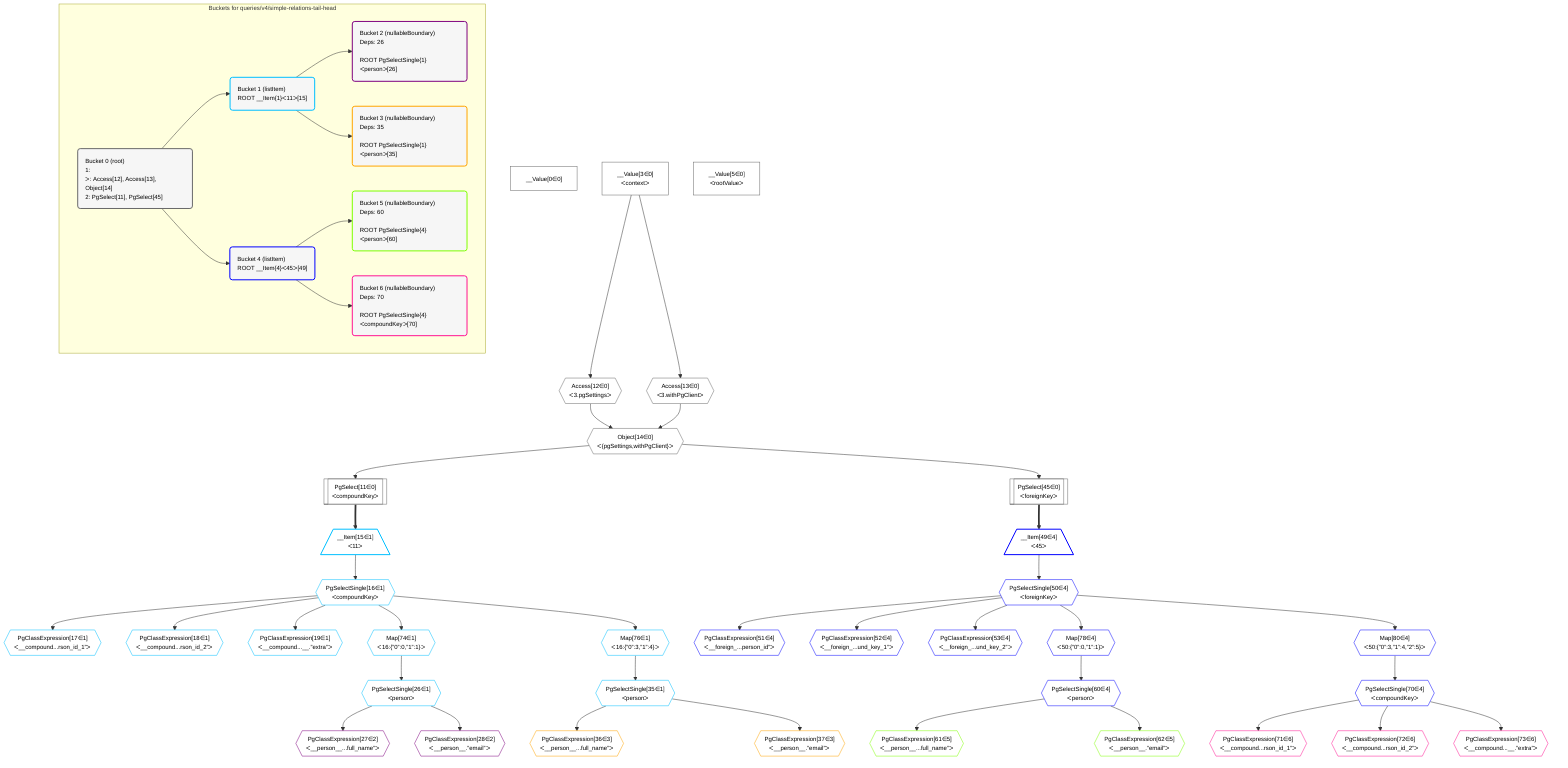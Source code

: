 %%{init: {'themeVariables': { 'fontSize': '12px'}}}%%
graph TD
    classDef path fill:#eee,stroke:#000,color:#000
    classDef plan fill:#fff,stroke-width:1px,color:#000
    classDef itemplan fill:#fff,stroke-width:2px,color:#000
    classDef unbatchedplan fill:#dff,stroke-width:1px,color:#000
    classDef sideeffectplan fill:#fcc,stroke-width:2px,color:#000
    classDef bucket fill:#f6f6f6,color:#000,stroke-width:2px,text-align:left


    %% define steps
    __Value0["__Value[0∈0]"]:::plan
    __Value3["__Value[3∈0]<br />ᐸcontextᐳ"]:::plan
    __Value5["__Value[5∈0]<br />ᐸrootValueᐳ"]:::plan
    Access12{{"Access[12∈0]<br />ᐸ3.pgSettingsᐳ"}}:::plan
    Access13{{"Access[13∈0]<br />ᐸ3.withPgClientᐳ"}}:::plan
    Object14{{"Object[14∈0]<br />ᐸ{pgSettings,withPgClient}ᐳ"}}:::plan
    PgSelect11[["PgSelect[11∈0]<br />ᐸcompoundKeyᐳ"]]:::plan
    __Item15[/"__Item[15∈1]<br />ᐸ11ᐳ"\]:::itemplan
    PgSelectSingle16{{"PgSelectSingle[16∈1]<br />ᐸcompoundKeyᐳ"}}:::plan
    PgClassExpression17{{"PgClassExpression[17∈1]<br />ᐸ__compound...rson_id_1”ᐳ"}}:::plan
    PgClassExpression18{{"PgClassExpression[18∈1]<br />ᐸ__compound...rson_id_2”ᐳ"}}:::plan
    PgClassExpression19{{"PgClassExpression[19∈1]<br />ᐸ__compound...__.”extra”ᐳ"}}:::plan
    Map74{{"Map[74∈1]<br />ᐸ16:{”0”:0,”1”:1}ᐳ"}}:::plan
    PgSelectSingle26{{"PgSelectSingle[26∈1]<br />ᐸpersonᐳ"}}:::plan
    PgClassExpression27{{"PgClassExpression[27∈2]<br />ᐸ__person__...full_name”ᐳ"}}:::plan
    PgClassExpression28{{"PgClassExpression[28∈2]<br />ᐸ__person__.”email”ᐳ"}}:::plan
    Map76{{"Map[76∈1]<br />ᐸ16:{”0”:3,”1”:4}ᐳ"}}:::plan
    PgSelectSingle35{{"PgSelectSingle[35∈1]<br />ᐸpersonᐳ"}}:::plan
    PgClassExpression36{{"PgClassExpression[36∈3]<br />ᐸ__person__...full_name”ᐳ"}}:::plan
    PgClassExpression37{{"PgClassExpression[37∈3]<br />ᐸ__person__.”email”ᐳ"}}:::plan
    PgSelect45[["PgSelect[45∈0]<br />ᐸforeignKeyᐳ"]]:::plan
    __Item49[/"__Item[49∈4]<br />ᐸ45ᐳ"\]:::itemplan
    PgSelectSingle50{{"PgSelectSingle[50∈4]<br />ᐸforeignKeyᐳ"}}:::plan
    PgClassExpression51{{"PgClassExpression[51∈4]<br />ᐸ__foreign_...person_id”ᐳ"}}:::plan
    PgClassExpression52{{"PgClassExpression[52∈4]<br />ᐸ__foreign_...und_key_1”ᐳ"}}:::plan
    PgClassExpression53{{"PgClassExpression[53∈4]<br />ᐸ__foreign_...und_key_2”ᐳ"}}:::plan
    Map78{{"Map[78∈4]<br />ᐸ50:{”0”:0,”1”:1}ᐳ"}}:::plan
    PgSelectSingle60{{"PgSelectSingle[60∈4]<br />ᐸpersonᐳ"}}:::plan
    PgClassExpression61{{"PgClassExpression[61∈5]<br />ᐸ__person__...full_name”ᐳ"}}:::plan
    PgClassExpression62{{"PgClassExpression[62∈5]<br />ᐸ__person__.”email”ᐳ"}}:::plan
    Map80{{"Map[80∈4]<br />ᐸ50:{”0”:3,”1”:4,”2”:5}ᐳ"}}:::plan
    PgSelectSingle70{{"PgSelectSingle[70∈4]<br />ᐸcompoundKeyᐳ"}}:::plan
    PgClassExpression71{{"PgClassExpression[71∈6]<br />ᐸ__compound...rson_id_1”ᐳ"}}:::plan
    PgClassExpression72{{"PgClassExpression[72∈6]<br />ᐸ__compound...rson_id_2”ᐳ"}}:::plan
    PgClassExpression73{{"PgClassExpression[73∈6]<br />ᐸ__compound...__.”extra”ᐳ"}}:::plan

    %% plan dependencies
    __Value3 --> Access12
    __Value3 --> Access13
    Access12 & Access13 --> Object14
    Object14 --> PgSelect11
    PgSelect11 ==> __Item15
    __Item15 --> PgSelectSingle16
    PgSelectSingle16 --> PgClassExpression17
    PgSelectSingle16 --> PgClassExpression18
    PgSelectSingle16 --> PgClassExpression19
    PgSelectSingle16 --> Map74
    Map74 --> PgSelectSingle26
    PgSelectSingle26 --> PgClassExpression27
    PgSelectSingle26 --> PgClassExpression28
    PgSelectSingle16 --> Map76
    Map76 --> PgSelectSingle35
    PgSelectSingle35 --> PgClassExpression36
    PgSelectSingle35 --> PgClassExpression37
    Object14 --> PgSelect45
    PgSelect45 ==> __Item49
    __Item49 --> PgSelectSingle50
    PgSelectSingle50 --> PgClassExpression51
    PgSelectSingle50 --> PgClassExpression52
    PgSelectSingle50 --> PgClassExpression53
    PgSelectSingle50 --> Map78
    Map78 --> PgSelectSingle60
    PgSelectSingle60 --> PgClassExpression61
    PgSelectSingle60 --> PgClassExpression62
    PgSelectSingle50 --> Map80
    Map80 --> PgSelectSingle70
    PgSelectSingle70 --> PgClassExpression71
    PgSelectSingle70 --> PgClassExpression72
    PgSelectSingle70 --> PgClassExpression73

    subgraph "Buckets for queries/v4/simple-relations-tail-head"
    Bucket0("Bucket 0 (root)<br />1: <br />ᐳ: Access[12], Access[13], Object[14]<br />2: PgSelect[11], PgSelect[45]"):::bucket
    classDef bucket0 stroke:#696969
    class Bucket0,__Value0,__Value3,__Value5,PgSelect11,Access12,Access13,Object14,PgSelect45 bucket0
    Bucket1("Bucket 1 (listItem)<br />ROOT __Item{1}ᐸ11ᐳ[15]"):::bucket
    classDef bucket1 stroke:#00bfff
    class Bucket1,__Item15,PgSelectSingle16,PgClassExpression17,PgClassExpression18,PgClassExpression19,PgSelectSingle26,PgSelectSingle35,Map74,Map76 bucket1
    Bucket2("Bucket 2 (nullableBoundary)<br />Deps: 26<br /><br />ROOT PgSelectSingle{1}ᐸpersonᐳ[26]"):::bucket
    classDef bucket2 stroke:#7f007f
    class Bucket2,PgClassExpression27,PgClassExpression28 bucket2
    Bucket3("Bucket 3 (nullableBoundary)<br />Deps: 35<br /><br />ROOT PgSelectSingle{1}ᐸpersonᐳ[35]"):::bucket
    classDef bucket3 stroke:#ffa500
    class Bucket3,PgClassExpression36,PgClassExpression37 bucket3
    Bucket4("Bucket 4 (listItem)<br />ROOT __Item{4}ᐸ45ᐳ[49]"):::bucket
    classDef bucket4 stroke:#0000ff
    class Bucket4,__Item49,PgSelectSingle50,PgClassExpression51,PgClassExpression52,PgClassExpression53,PgSelectSingle60,PgSelectSingle70,Map78,Map80 bucket4
    Bucket5("Bucket 5 (nullableBoundary)<br />Deps: 60<br /><br />ROOT PgSelectSingle{4}ᐸpersonᐳ[60]"):::bucket
    classDef bucket5 stroke:#7fff00
    class Bucket5,PgClassExpression61,PgClassExpression62 bucket5
    Bucket6("Bucket 6 (nullableBoundary)<br />Deps: 70<br /><br />ROOT PgSelectSingle{4}ᐸcompoundKeyᐳ[70]"):::bucket
    classDef bucket6 stroke:#ff1493
    class Bucket6,PgClassExpression71,PgClassExpression72,PgClassExpression73 bucket6
    Bucket0 --> Bucket1 & Bucket4
    Bucket1 --> Bucket2 & Bucket3
    Bucket4 --> Bucket5 & Bucket6
    end